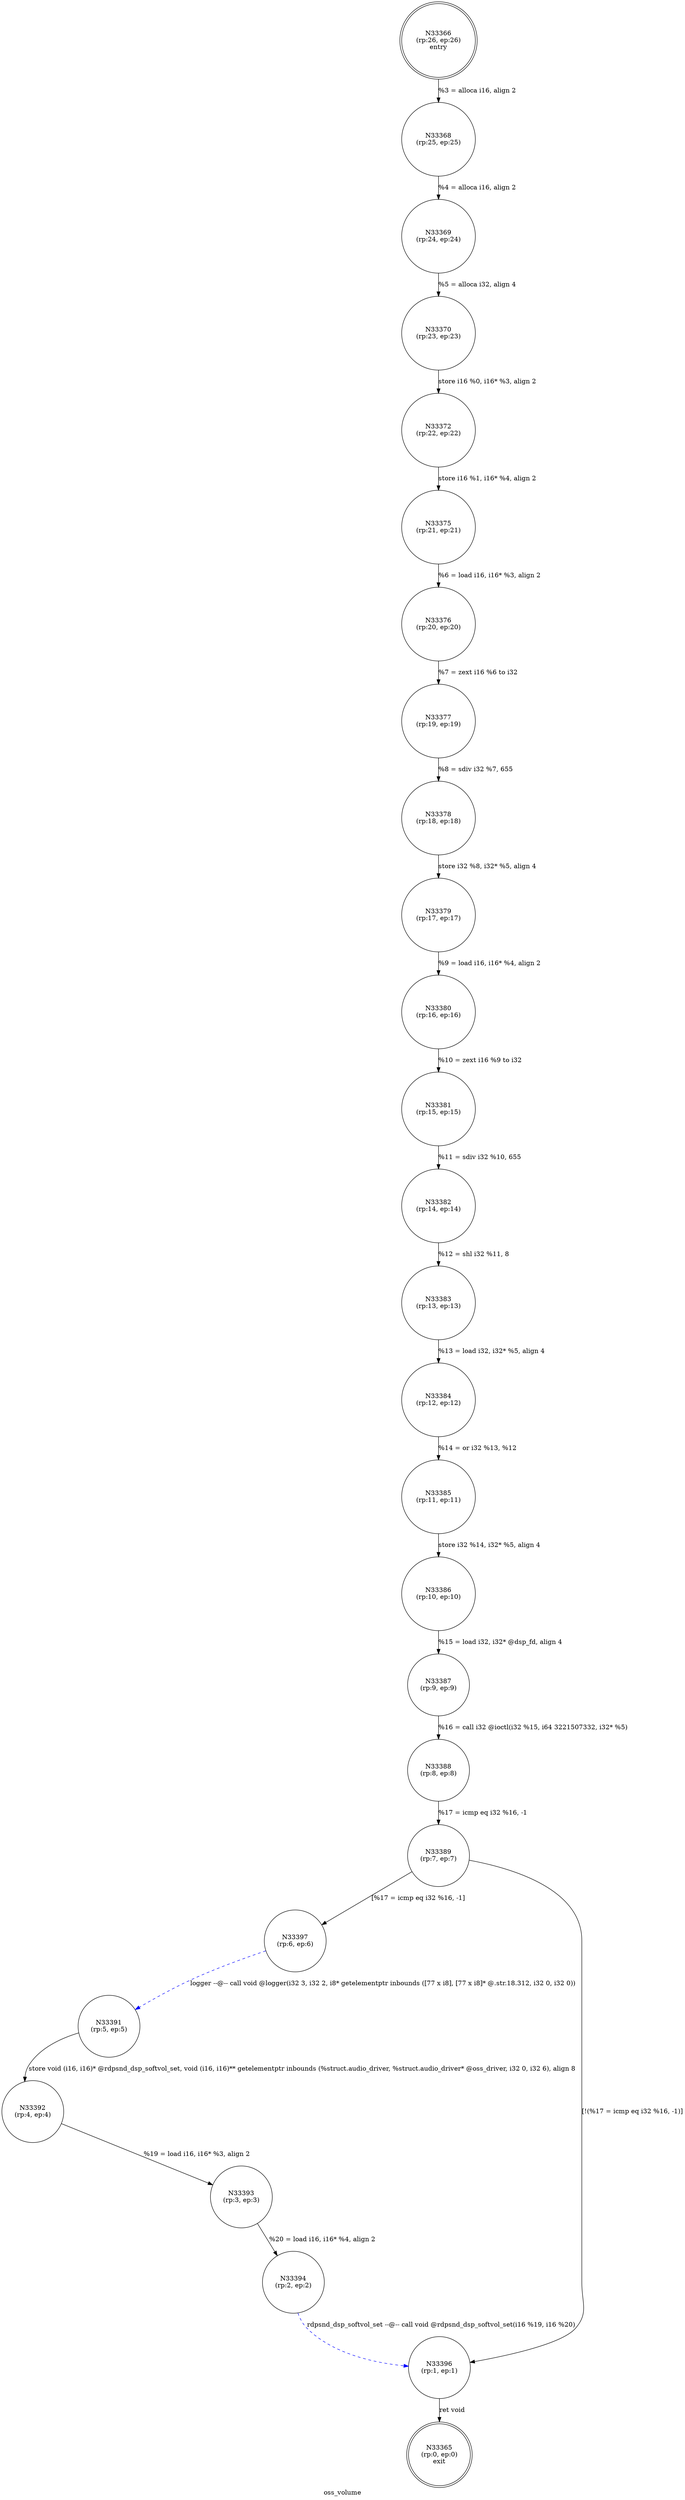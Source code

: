 digraph oss_volume {
label="oss_volume"
33365 [label="N33365\n(rp:0, ep:0)\nexit", shape="doublecircle"]
33366 [label="N33366\n(rp:26, ep:26)\nentry", shape="doublecircle"]
33366 -> 33368 [label="%3 = alloca i16, align 2"]
33368 [label="N33368\n(rp:25, ep:25)", shape="circle"]
33368 -> 33369 [label="%4 = alloca i16, align 2"]
33369 [label="N33369\n(rp:24, ep:24)", shape="circle"]
33369 -> 33370 [label="%5 = alloca i32, align 4"]
33370 [label="N33370\n(rp:23, ep:23)", shape="circle"]
33370 -> 33372 [label="store i16 %0, i16* %3, align 2"]
33372 [label="N33372\n(rp:22, ep:22)", shape="circle"]
33372 -> 33375 [label="store i16 %1, i16* %4, align 2"]
33375 [label="N33375\n(rp:21, ep:21)", shape="circle"]
33375 -> 33376 [label="%6 = load i16, i16* %3, align 2"]
33376 [label="N33376\n(rp:20, ep:20)", shape="circle"]
33376 -> 33377 [label="%7 = zext i16 %6 to i32"]
33377 [label="N33377\n(rp:19, ep:19)", shape="circle"]
33377 -> 33378 [label="%8 = sdiv i32 %7, 655"]
33378 [label="N33378\n(rp:18, ep:18)", shape="circle"]
33378 -> 33379 [label="store i32 %8, i32* %5, align 4"]
33379 [label="N33379\n(rp:17, ep:17)", shape="circle"]
33379 -> 33380 [label="%9 = load i16, i16* %4, align 2"]
33380 [label="N33380\n(rp:16, ep:16)", shape="circle"]
33380 -> 33381 [label="%10 = zext i16 %9 to i32"]
33381 [label="N33381\n(rp:15, ep:15)", shape="circle"]
33381 -> 33382 [label="%11 = sdiv i32 %10, 655"]
33382 [label="N33382\n(rp:14, ep:14)", shape="circle"]
33382 -> 33383 [label="%12 = shl i32 %11, 8"]
33383 [label="N33383\n(rp:13, ep:13)", shape="circle"]
33383 -> 33384 [label="%13 = load i32, i32* %5, align 4"]
33384 [label="N33384\n(rp:12, ep:12)", shape="circle"]
33384 -> 33385 [label="%14 = or i32 %13, %12"]
33385 [label="N33385\n(rp:11, ep:11)", shape="circle"]
33385 -> 33386 [label="store i32 %14, i32* %5, align 4"]
33386 [label="N33386\n(rp:10, ep:10)", shape="circle"]
33386 -> 33387 [label="%15 = load i32, i32* @dsp_fd, align 4"]
33387 [label="N33387\n(rp:9, ep:9)", shape="circle"]
33387 -> 33388 [label="%16 = call i32 @ioctl(i32 %15, i64 3221507332, i32* %5)"]
33388 [label="N33388\n(rp:8, ep:8)", shape="circle"]
33388 -> 33389 [label="%17 = icmp eq i32 %16, -1"]
33389 [label="N33389\n(rp:7, ep:7)", shape="circle"]
33389 -> 33397 [label="[%17 = icmp eq i32 %16, -1]"]
33389 -> 33396 [label="[!(%17 = icmp eq i32 %16, -1)]"]
33391 [label="N33391\n(rp:5, ep:5)", shape="circle"]
33391 -> 33392 [label="store void (i16, i16)* @rdpsnd_dsp_softvol_set, void (i16, i16)** getelementptr inbounds (%struct.audio_driver, %struct.audio_driver* @oss_driver, i32 0, i32 6), align 8"]
33392 [label="N33392\n(rp:4, ep:4)", shape="circle"]
33392 -> 33393 [label="%19 = load i16, i16* %3, align 2"]
33393 [label="N33393\n(rp:3, ep:3)", shape="circle"]
33393 -> 33394 [label="%20 = load i16, i16* %4, align 2"]
33394 [label="N33394\n(rp:2, ep:2)", shape="circle"]
33394 -> 33396 [label="rdpsnd_dsp_softvol_set --@-- call void @rdpsnd_dsp_softvol_set(i16 %19, i16 %20)", style="dashed", color="blue"]
33396 [label="N33396\n(rp:1, ep:1)", shape="circle"]
33396 -> 33365 [label="ret void"]
33397 [label="N33397\n(rp:6, ep:6)", shape="circle"]
33397 -> 33391 [label="logger --@-- call void @logger(i32 3, i32 2, i8* getelementptr inbounds ([77 x i8], [77 x i8]* @.str.18.312, i32 0, i32 0))", style="dashed", color="blue"]
}
